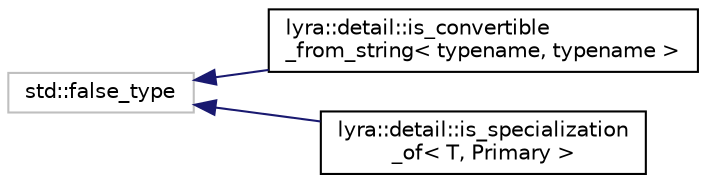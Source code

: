 digraph "Graphical Class Hierarchy"
{
 // INTERACTIVE_SVG=YES
 // LATEX_PDF_SIZE
  edge [fontname="Helvetica",fontsize="10",labelfontname="Helvetica",labelfontsize="10"];
  node [fontname="Helvetica",fontsize="10",shape=record];
  rankdir="LR";
  Node0 [label="std::false_type",height=0.2,width=0.4,color="grey75", fillcolor="white", style="filled",tooltip=" "];
  Node0 -> Node1 [dir="back",color="midnightblue",fontsize="10",style="solid",fontname="Helvetica"];
  Node1 [label="lyra::detail::is_convertible\l_from_string\< typename, typename \>",height=0.2,width=0.4,color="black", fillcolor="white", style="filled",URL="$structlyra_1_1detail_1_1is__convertible__from__string.html",tooltip=" "];
  Node0 -> Node2 [dir="back",color="midnightblue",fontsize="10",style="solid",fontname="Helvetica"];
  Node2 [label="lyra::detail::is_specialization\l_of\< T, Primary \>",height=0.2,width=0.4,color="black", fillcolor="white", style="filled",URL="$structlyra_1_1detail_1_1is__specialization__of.html",tooltip=" "];
}
